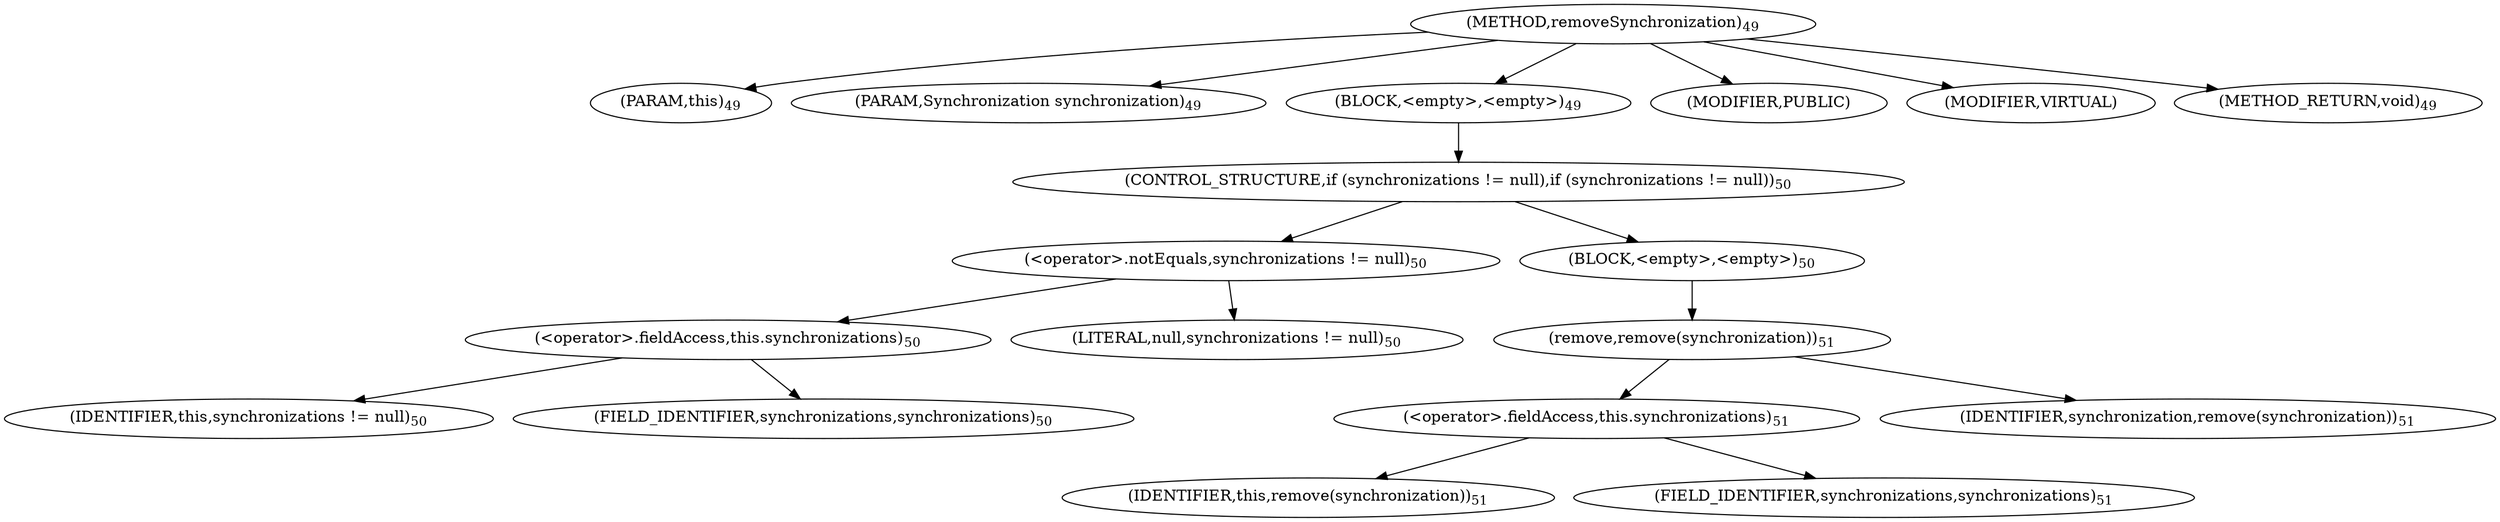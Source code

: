 digraph "removeSynchronization" {  
"63" [label = <(METHOD,removeSynchronization)<SUB>49</SUB>> ]
"64" [label = <(PARAM,this)<SUB>49</SUB>> ]
"65" [label = <(PARAM,Synchronization synchronization)<SUB>49</SUB>> ]
"66" [label = <(BLOCK,&lt;empty&gt;,&lt;empty&gt;)<SUB>49</SUB>> ]
"67" [label = <(CONTROL_STRUCTURE,if (synchronizations != null),if (synchronizations != null))<SUB>50</SUB>> ]
"68" [label = <(&lt;operator&gt;.notEquals,synchronizations != null)<SUB>50</SUB>> ]
"69" [label = <(&lt;operator&gt;.fieldAccess,this.synchronizations)<SUB>50</SUB>> ]
"70" [label = <(IDENTIFIER,this,synchronizations != null)<SUB>50</SUB>> ]
"71" [label = <(FIELD_IDENTIFIER,synchronizations,synchronizations)<SUB>50</SUB>> ]
"72" [label = <(LITERAL,null,synchronizations != null)<SUB>50</SUB>> ]
"73" [label = <(BLOCK,&lt;empty&gt;,&lt;empty&gt;)<SUB>50</SUB>> ]
"74" [label = <(remove,remove(synchronization))<SUB>51</SUB>> ]
"75" [label = <(&lt;operator&gt;.fieldAccess,this.synchronizations)<SUB>51</SUB>> ]
"76" [label = <(IDENTIFIER,this,remove(synchronization))<SUB>51</SUB>> ]
"77" [label = <(FIELD_IDENTIFIER,synchronizations,synchronizations)<SUB>51</SUB>> ]
"78" [label = <(IDENTIFIER,synchronization,remove(synchronization))<SUB>51</SUB>> ]
"79" [label = <(MODIFIER,PUBLIC)> ]
"80" [label = <(MODIFIER,VIRTUAL)> ]
"81" [label = <(METHOD_RETURN,void)<SUB>49</SUB>> ]
  "63" -> "64" 
  "63" -> "65" 
  "63" -> "66" 
  "63" -> "79" 
  "63" -> "80" 
  "63" -> "81" 
  "66" -> "67" 
  "67" -> "68" 
  "67" -> "73" 
  "68" -> "69" 
  "68" -> "72" 
  "69" -> "70" 
  "69" -> "71" 
  "73" -> "74" 
  "74" -> "75" 
  "74" -> "78" 
  "75" -> "76" 
  "75" -> "77" 
}
